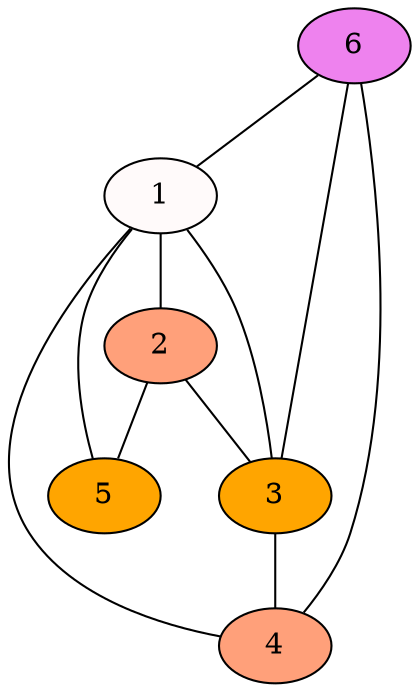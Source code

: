 graph dothi
{
1 [fillcolor=snow,style = filled];
2 [fillcolor=lightSalmon1,style = filled];
3 [fillcolor=orange,style = filled];
4 [fillcolor=lightSalmon1,style = filled];
5 [fillcolor=orange,style = filled];
6 [fillcolor=violet,style = filled];
1--2;
2--3;
3--4;
4--1;
1--5;
1--3;
2--5;
6--1;
6--4;
6--3;
}